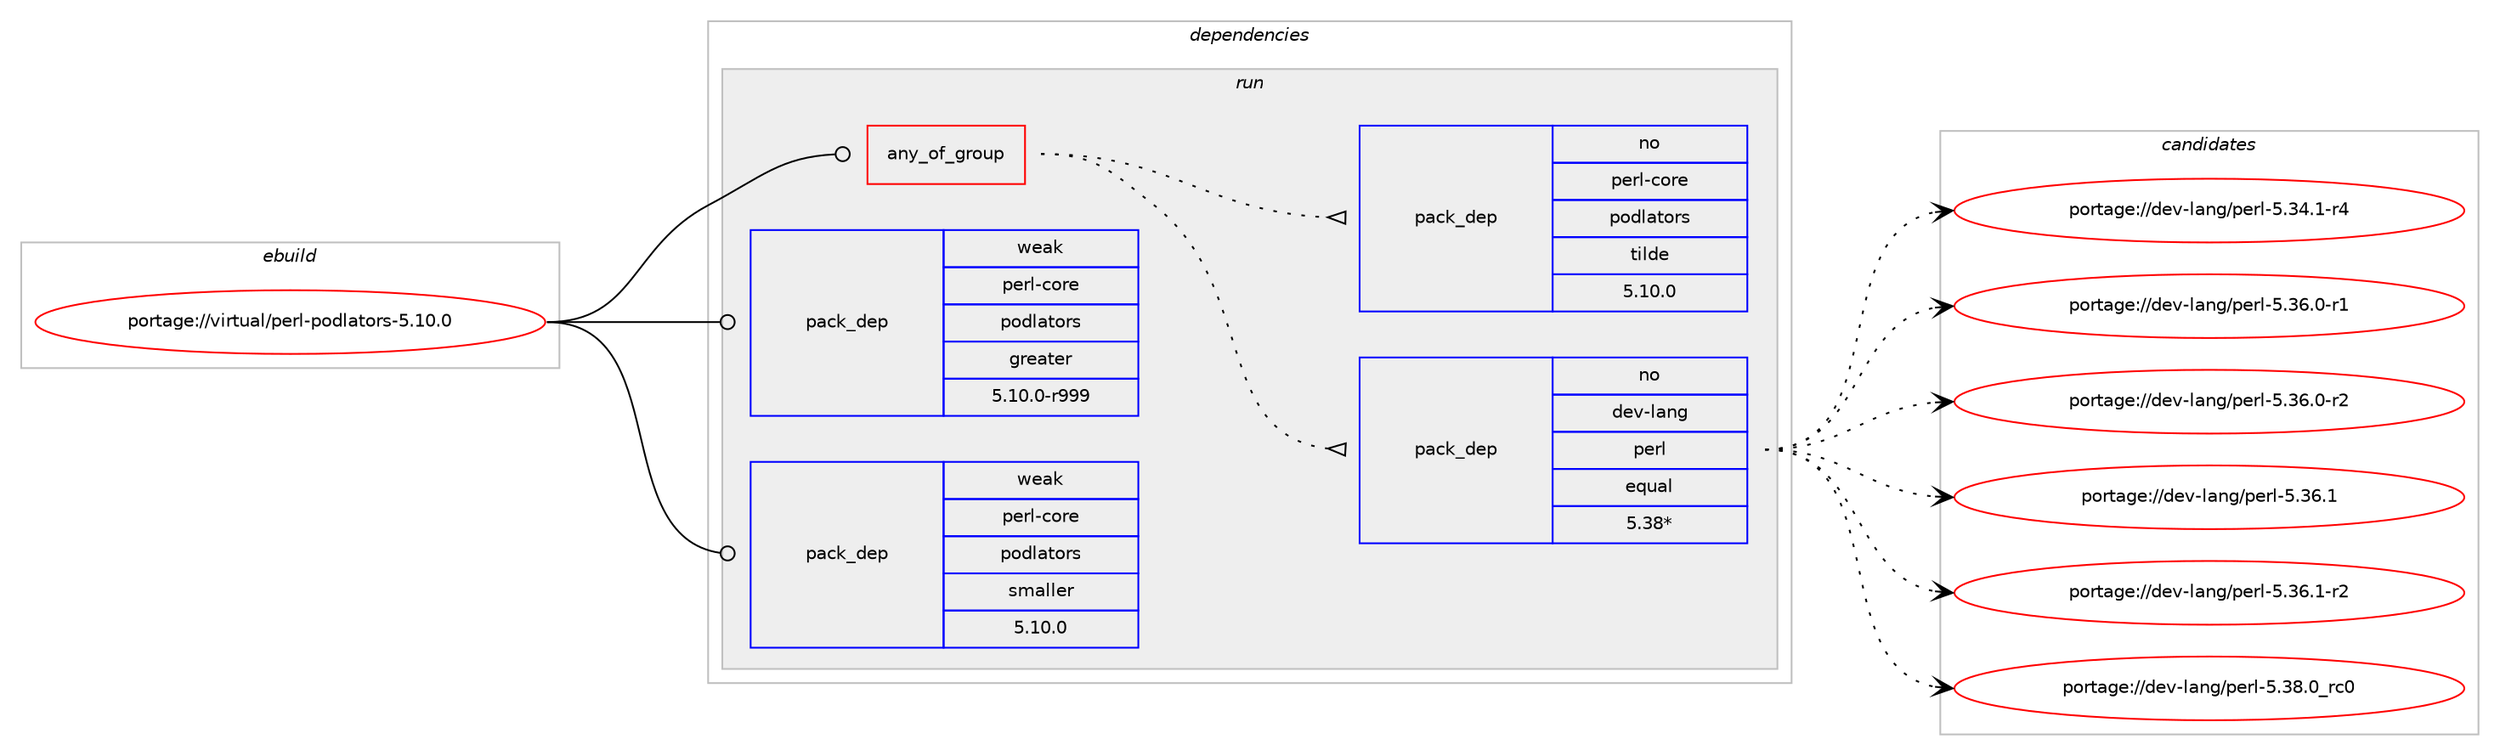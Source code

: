 digraph prolog {

# *************
# Graph options
# *************

newrank=true;
concentrate=true;
compound=true;
graph [rankdir=LR,fontname=Helvetica,fontsize=10,ranksep=1.5];#, ranksep=2.5, nodesep=0.2];
edge  [arrowhead=vee];
node  [fontname=Helvetica,fontsize=10];

# **********
# The ebuild
# **********

subgraph cluster_leftcol {
color=gray;
rank=same;
label=<<i>ebuild</i>>;
id [label="portage://virtual/perl-podlators-5.10.0", color=red, width=4, href="../virtual/perl-podlators-5.10.0.svg"];
}

# ****************
# The dependencies
# ****************

subgraph cluster_midcol {
color=gray;
label=<<i>dependencies</i>>;
subgraph cluster_compile {
fillcolor="#eeeeee";
style=filled;
label=<<i>compile</i>>;
}
subgraph cluster_compileandrun {
fillcolor="#eeeeee";
style=filled;
label=<<i>compile and run</i>>;
}
subgraph cluster_run {
fillcolor="#eeeeee";
style=filled;
label=<<i>run</i>>;
subgraph any111 {
dependency1064 [label=<<TABLE BORDER="0" CELLBORDER="1" CELLSPACING="0" CELLPADDING="4"><TR><TD CELLPADDING="10">any_of_group</TD></TR></TABLE>>, shape=none, color=red];subgraph pack717 {
dependency1065 [label=<<TABLE BORDER="0" CELLBORDER="1" CELLSPACING="0" CELLPADDING="4" WIDTH="220"><TR><TD ROWSPAN="6" CELLPADDING="30">pack_dep</TD></TR><TR><TD WIDTH="110">no</TD></TR><TR><TD>dev-lang</TD></TR><TR><TD>perl</TD></TR><TR><TD>equal</TD></TR><TR><TD>5.38*</TD></TR></TABLE>>, shape=none, color=blue];
}
dependency1064:e -> dependency1065:w [weight=20,style="dotted",arrowhead="oinv"];
subgraph pack718 {
dependency1066 [label=<<TABLE BORDER="0" CELLBORDER="1" CELLSPACING="0" CELLPADDING="4" WIDTH="220"><TR><TD ROWSPAN="6" CELLPADDING="30">pack_dep</TD></TR><TR><TD WIDTH="110">no</TD></TR><TR><TD>perl-core</TD></TR><TR><TD>podlators</TD></TR><TR><TD>tilde</TD></TR><TR><TD>5.10.0</TD></TR></TABLE>>, shape=none, color=blue];
}
dependency1064:e -> dependency1066:w [weight=20,style="dotted",arrowhead="oinv"];
}
id:e -> dependency1064:w [weight=20,style="solid",arrowhead="odot"];
# *** BEGIN UNKNOWN DEPENDENCY TYPE (TODO) ***
# id -> package_dependency(portage://virtual/perl-podlators-5.10.0,run,no,dev-lang,perl,none,[,,],any_same_slot,[])
# *** END UNKNOWN DEPENDENCY TYPE (TODO) ***

# *** BEGIN UNKNOWN DEPENDENCY TYPE (TODO) ***
# id -> package_dependency(portage://virtual/perl-podlators-5.10.0,run,weak,dev-perl,podlators,none,[,,],[],[])
# *** END UNKNOWN DEPENDENCY TYPE (TODO) ***

subgraph pack719 {
dependency1067 [label=<<TABLE BORDER="0" CELLBORDER="1" CELLSPACING="0" CELLPADDING="4" WIDTH="220"><TR><TD ROWSPAN="6" CELLPADDING="30">pack_dep</TD></TR><TR><TD WIDTH="110">weak</TD></TR><TR><TD>perl-core</TD></TR><TR><TD>podlators</TD></TR><TR><TD>greater</TD></TR><TR><TD>5.10.0-r999</TD></TR></TABLE>>, shape=none, color=blue];
}
id:e -> dependency1067:w [weight=20,style="solid",arrowhead="odot"];
subgraph pack720 {
dependency1068 [label=<<TABLE BORDER="0" CELLBORDER="1" CELLSPACING="0" CELLPADDING="4" WIDTH="220"><TR><TD ROWSPAN="6" CELLPADDING="30">pack_dep</TD></TR><TR><TD WIDTH="110">weak</TD></TR><TR><TD>perl-core</TD></TR><TR><TD>podlators</TD></TR><TR><TD>smaller</TD></TR><TR><TD>5.10.0</TD></TR></TABLE>>, shape=none, color=blue];
}
id:e -> dependency1068:w [weight=20,style="solid",arrowhead="odot"];
}
}

# **************
# The candidates
# **************

subgraph cluster_choices {
rank=same;
color=gray;
label=<<i>candidates</i>>;

subgraph choice717 {
color=black;
nodesep=1;
choice100101118451089711010347112101114108455346515246494511452 [label="portage://dev-lang/perl-5.34.1-r4", color=red, width=4,href="../dev-lang/perl-5.34.1-r4.svg"];
choice100101118451089711010347112101114108455346515446484511449 [label="portage://dev-lang/perl-5.36.0-r1", color=red, width=4,href="../dev-lang/perl-5.36.0-r1.svg"];
choice100101118451089711010347112101114108455346515446484511450 [label="portage://dev-lang/perl-5.36.0-r2", color=red, width=4,href="../dev-lang/perl-5.36.0-r2.svg"];
choice10010111845108971101034711210111410845534651544649 [label="portage://dev-lang/perl-5.36.1", color=red, width=4,href="../dev-lang/perl-5.36.1.svg"];
choice100101118451089711010347112101114108455346515446494511450 [label="portage://dev-lang/perl-5.36.1-r2", color=red, width=4,href="../dev-lang/perl-5.36.1-r2.svg"];
choice10010111845108971101034711210111410845534651564648951149948 [label="portage://dev-lang/perl-5.38.0_rc0", color=red, width=4,href="../dev-lang/perl-5.38.0_rc0.svg"];
dependency1065:e -> choice100101118451089711010347112101114108455346515246494511452:w [style=dotted,weight="100"];
dependency1065:e -> choice100101118451089711010347112101114108455346515446484511449:w [style=dotted,weight="100"];
dependency1065:e -> choice100101118451089711010347112101114108455346515446484511450:w [style=dotted,weight="100"];
dependency1065:e -> choice10010111845108971101034711210111410845534651544649:w [style=dotted,weight="100"];
dependency1065:e -> choice100101118451089711010347112101114108455346515446494511450:w [style=dotted,weight="100"];
dependency1065:e -> choice10010111845108971101034711210111410845534651564648951149948:w [style=dotted,weight="100"];
}
subgraph choice718 {
color=black;
nodesep=1;
}
subgraph choice719 {
color=black;
nodesep=1;
}
subgraph choice720 {
color=black;
nodesep=1;
}
}

}

